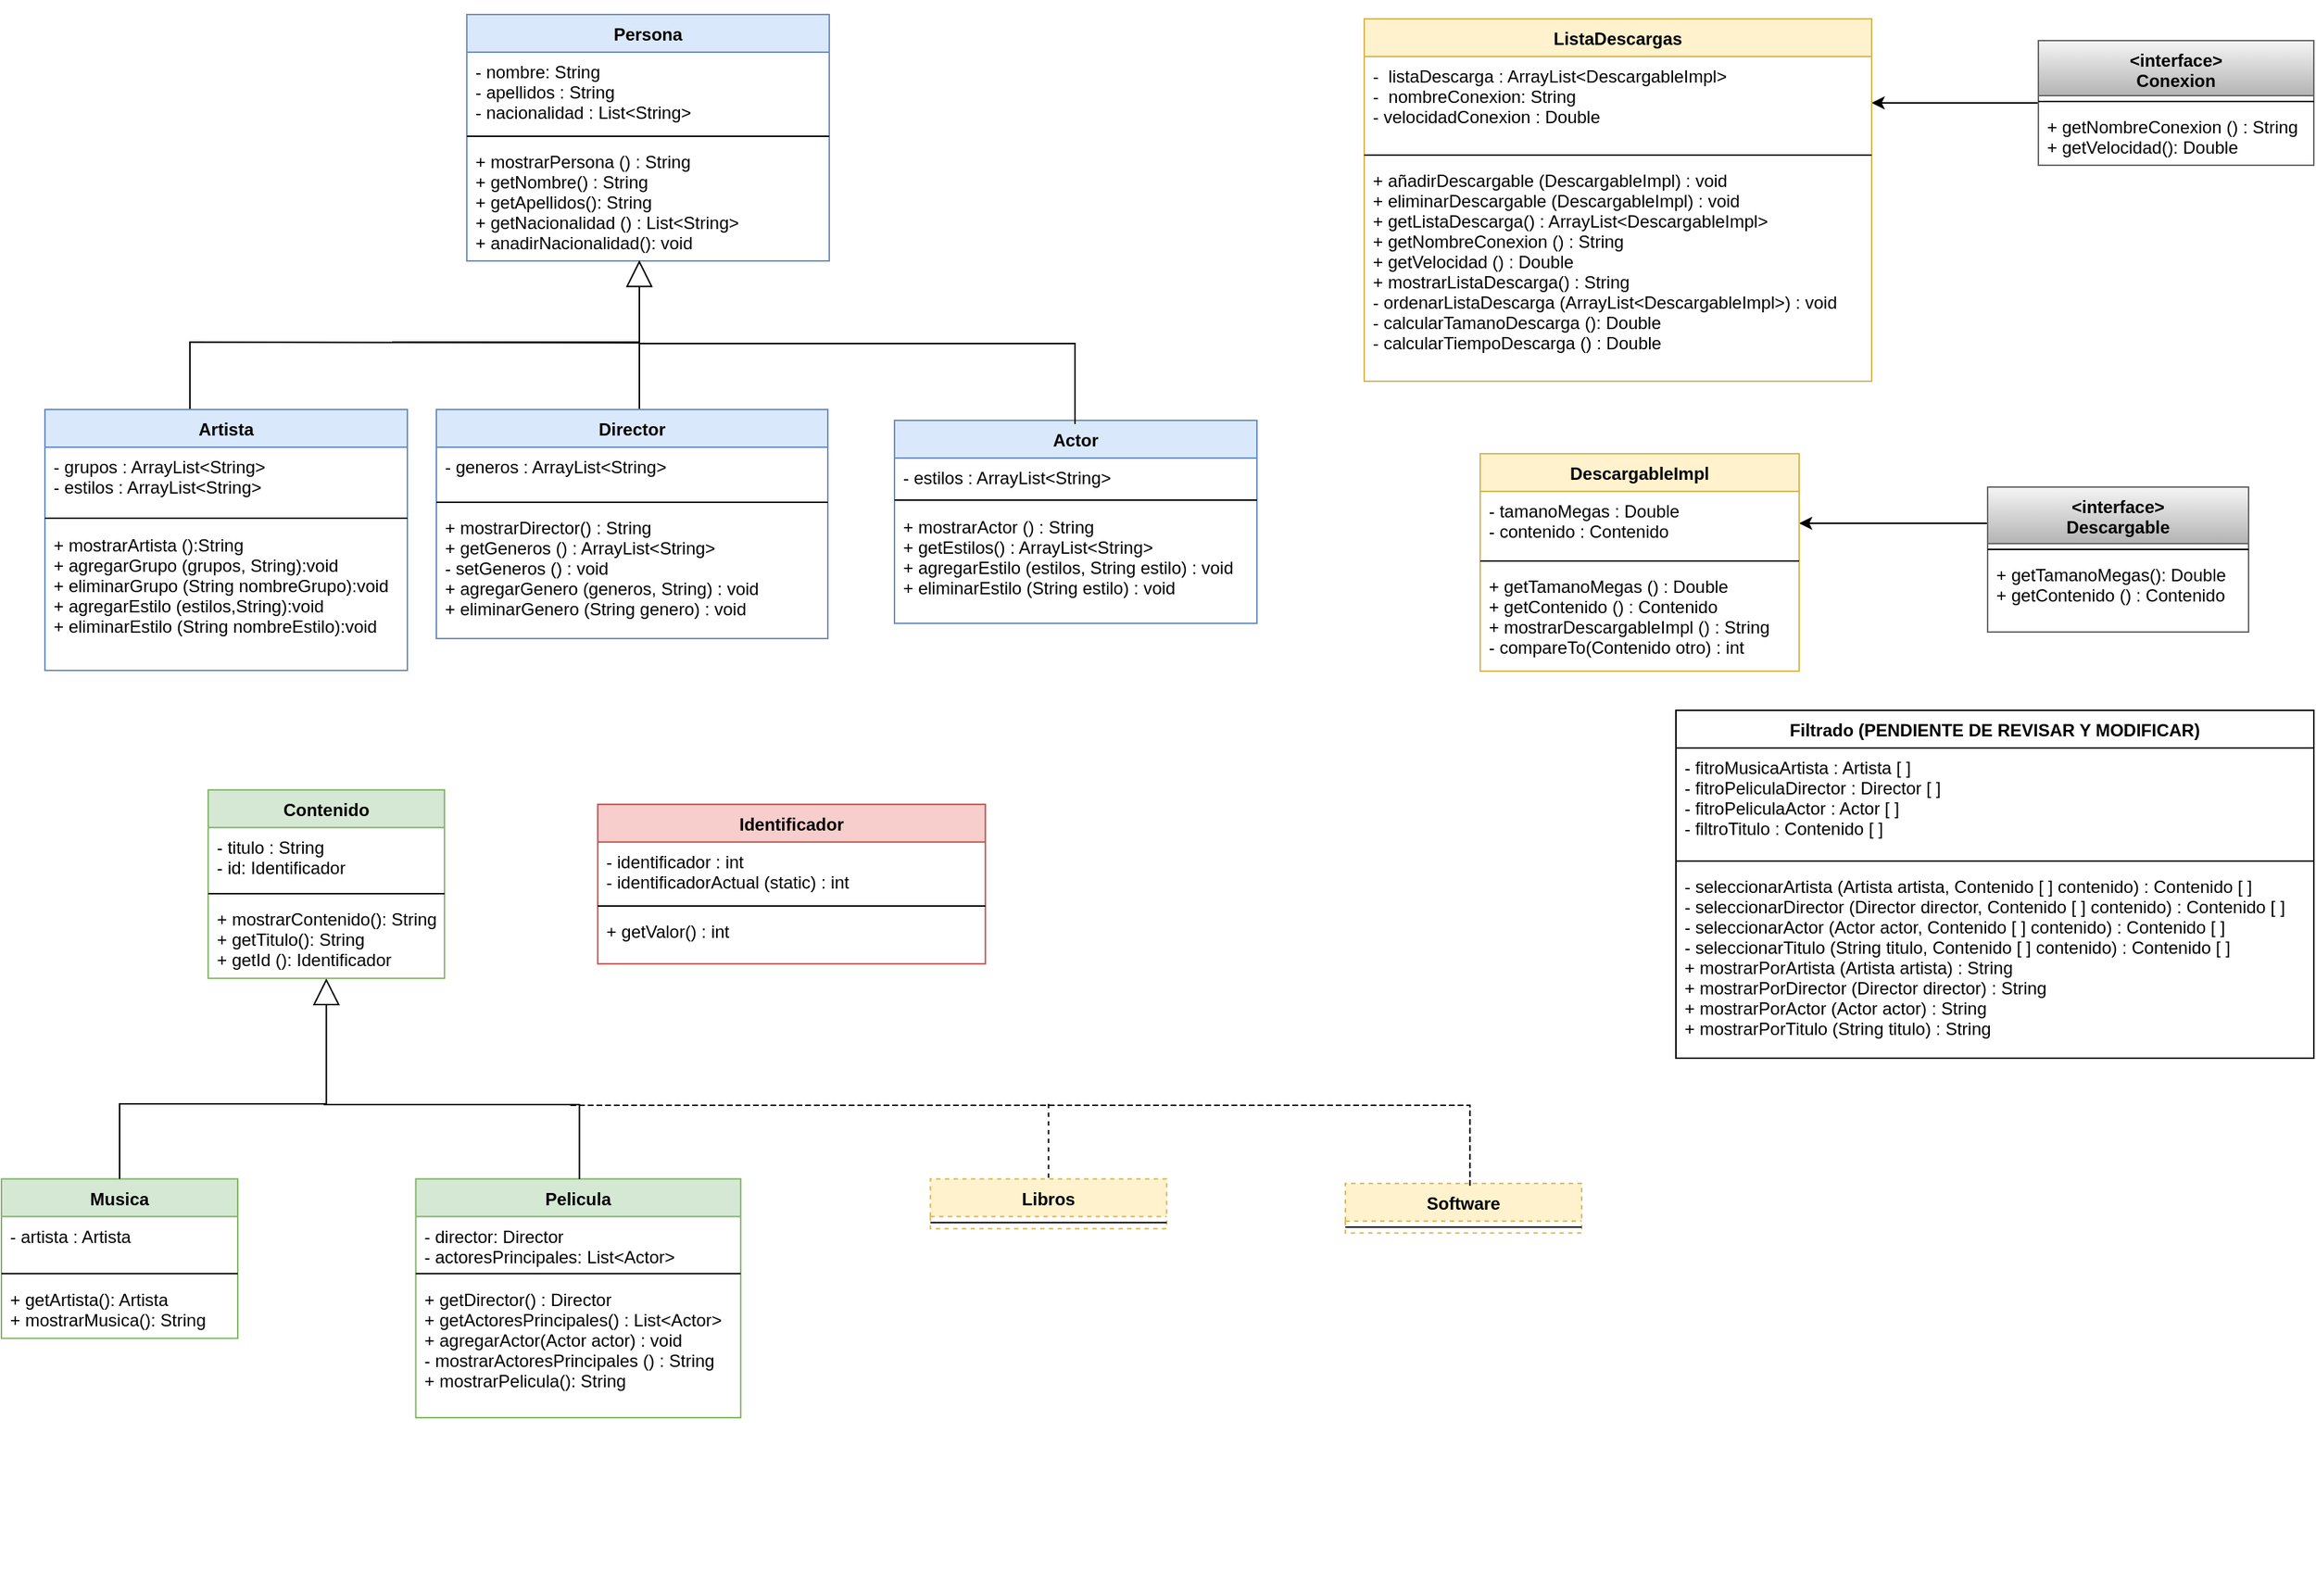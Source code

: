 <mxfile version="12.4.2" type="device" pages="1"><diagram id="hnc_wNNu6tSPbOPF8Xs1" name="Page-1"><mxGraphModel dx="2116" dy="822" grid="1" gridSize="10" guides="1" tooltips="1" connect="1" arrows="1" fold="1" page="1" pageScale="1" pageWidth="1654" pageHeight="1169" math="0" shadow="0"><root><mxCell id="0"/><mxCell id="1" parent="0"/><mxCell id="dApqKkus3tQWR-2yNMbk-8" style="edgeStyle=orthogonalEdgeStyle;rounded=0;orthogonalLoop=1;jettySize=auto;html=1;exitX=0;exitY=0.25;exitDx=0;exitDy=0;entryX=1;entryY=0.5;entryDx=0;entryDy=0;" edge="1" parent="1" source="bcrUsWR09zZNcUXQShbZ-15" target="dApqKkus3tQWR-2yNMbk-4"><mxGeometry relative="1" as="geometry"/></mxCell><mxCell id="bcrUsWR09zZNcUXQShbZ-15" value="&lt;interface&gt;&#10;Descargable" style="swimlane;fontStyle=1;align=center;verticalAlign=top;childLayout=stackLayout;horizontal=1;startSize=39;horizontalStack=0;resizeParent=1;resizeParentMax=0;resizeLast=0;collapsible=1;marginBottom=0;gradientColor=#b3b3b3;fillColor=#f5f5f5;strokeColor=#666666;" parent="1" vertex="1"><mxGeometry x="1390" y="386" width="180" height="100" as="geometry"/></mxCell><mxCell id="bcrUsWR09zZNcUXQShbZ-17" value="" style="line;strokeWidth=1;fillColor=none;align=left;verticalAlign=middle;spacingTop=-1;spacingLeft=3;spacingRight=3;rotatable=0;labelPosition=right;points=[];portConstraint=eastwest;" parent="bcrUsWR09zZNcUXQShbZ-15" vertex="1"><mxGeometry y="39" width="180" height="8" as="geometry"/></mxCell><mxCell id="bcrUsWR09zZNcUXQShbZ-18" value="+ getTamanoMegas(): Double&#10;+ getContenido () : Contenido" style="text;strokeColor=none;fillColor=none;align=left;verticalAlign=top;spacingLeft=4;spacingRight=4;overflow=hidden;rotatable=0;points=[[0,0.5],[1,0.5]];portConstraint=eastwest;" parent="bcrUsWR09zZNcUXQShbZ-15" vertex="1"><mxGeometry y="47" width="180" height="53" as="geometry"/></mxCell><mxCell id="dApqKkus3tQWR-2yNMbk-7" style="edgeStyle=orthogonalEdgeStyle;rounded=0;orthogonalLoop=1;jettySize=auto;html=1;exitX=0;exitY=0.5;exitDx=0;exitDy=0;entryX=1;entryY=0.5;entryDx=0;entryDy=0;" edge="1" parent="1" source="OziMWD22WzO4cxwjHIw_-2" target="e0SfQWG6KDgoxnMmN7Fi-4"><mxGeometry relative="1" as="geometry"/></mxCell><mxCell id="OziMWD22WzO4cxwjHIw_-2" value="&lt;interface&gt;&#10;Conexion" style="swimlane;fontStyle=1;align=center;verticalAlign=top;childLayout=stackLayout;horizontal=1;startSize=38;horizontalStack=0;resizeParent=1;resizeParentMax=0;resizeLast=0;collapsible=1;marginBottom=0;gradientColor=#b3b3b3;fillColor=#f5f5f5;strokeColor=#666666;" parent="1" vertex="1"><mxGeometry x="1425" y="78" width="190" height="86" as="geometry"/></mxCell><mxCell id="OziMWD22WzO4cxwjHIw_-4" value="" style="line;strokeWidth=1;fillColor=none;align=left;verticalAlign=middle;spacingTop=-1;spacingLeft=3;spacingRight=3;rotatable=0;labelPosition=right;points=[];portConstraint=eastwest;" parent="OziMWD22WzO4cxwjHIw_-2" vertex="1"><mxGeometry y="38" width="190" height="8" as="geometry"/></mxCell><mxCell id="OziMWD22WzO4cxwjHIw_-5" value="+ getNombreConexion () : String&#10;+ getVelocidad(): Double" style="text;strokeColor=none;fillColor=none;align=left;verticalAlign=top;spacingLeft=4;spacingRight=4;overflow=hidden;rotatable=0;points=[[0,0.5],[1,0.5]];portConstraint=eastwest;" parent="OziMWD22WzO4cxwjHIw_-2" vertex="1"><mxGeometry y="46" width="190" height="40" as="geometry"/></mxCell><mxCell id="e0SfQWG6KDgoxnMmN7Fi-3" value="ListaDescargas" style="swimlane;fontStyle=1;align=center;verticalAlign=top;childLayout=stackLayout;horizontal=1;startSize=26;horizontalStack=0;resizeParent=1;resizeParentMax=0;resizeLast=0;collapsible=1;marginBottom=0;fillColor=#fff2cc;strokeColor=#d6b656;" parent="1" vertex="1"><mxGeometry x="960" y="63" width="350" height="250" as="geometry"/></mxCell><mxCell id="e0SfQWG6KDgoxnMmN7Fi-4" value="-  listaDescarga : ArrayList&lt;DescargableImpl&gt;&#10;-  nombreConexion: String&#10;- velocidadConexion : Double" style="text;strokeColor=none;fillColor=none;align=left;verticalAlign=top;spacingLeft=4;spacingRight=4;overflow=hidden;rotatable=0;points=[[0,0.5],[1,0.5]];portConstraint=eastwest;" parent="e0SfQWG6KDgoxnMmN7Fi-3" vertex="1"><mxGeometry y="26" width="350" height="64" as="geometry"/></mxCell><mxCell id="e0SfQWG6KDgoxnMmN7Fi-5" value="" style="line;strokeWidth=1;fillColor=none;align=left;verticalAlign=middle;spacingTop=-1;spacingLeft=3;spacingRight=3;rotatable=0;labelPosition=right;points=[];portConstraint=eastwest;" parent="e0SfQWG6KDgoxnMmN7Fi-3" vertex="1"><mxGeometry y="90" width="350" height="8" as="geometry"/></mxCell><mxCell id="e0SfQWG6KDgoxnMmN7Fi-6" value="+ añadirDescargable (DescargableImpl) : void&#10;+ eliminarDescargable (DescargableImpl) : void&#10;+ getListaDescarga() : ArrayList&lt;DescargableImpl&gt;&#10;+ getNombreConexion () : String&#10;+ getVelocidad () : Double&#10;+ mostrarListaDescarga() : String&#10;- ordenarListaDescarga (ArrayList&lt;DescargableImpl&gt;) : void&#10;- calcularTamanoDescarga (): Double&#10;- calcularTiempoDescarga () : Double" style="text;strokeColor=none;fillColor=none;align=left;verticalAlign=top;spacingLeft=4;spacingRight=4;overflow=hidden;rotatable=0;points=[[0,0.5],[1,0.5]];portConstraint=eastwest;" parent="e0SfQWG6KDgoxnMmN7Fi-3" vertex="1"><mxGeometry y="98" width="350" height="152" as="geometry"/></mxCell><mxCell id="e0SfQWG6KDgoxnMmN7Fi-15" value="Filtrado (PENDIENTE DE REVISAR Y MODIFICAR)" style="swimlane;fontStyle=1;align=center;verticalAlign=top;childLayout=stackLayout;horizontal=1;startSize=26;horizontalStack=0;resizeParent=1;resizeParentMax=0;resizeLast=0;collapsible=1;marginBottom=0;" parent="1" vertex="1"><mxGeometry x="1175" y="540" width="440" height="240" as="geometry"/></mxCell><mxCell id="e0SfQWG6KDgoxnMmN7Fi-16" value="- fitroMusicaArtista : Artista [ ]&#10;- fitroPeliculaDirector : Director [ ]&#10;- fitroPeliculaActor : Actor [ ]&#10;- filtroTitulo : Contenido [ ]&#10;&#10;" style="text;strokeColor=none;fillColor=none;align=left;verticalAlign=top;spacingLeft=4;spacingRight=4;overflow=hidden;rotatable=0;points=[[0,0.5],[1,0.5]];portConstraint=eastwest;" parent="e0SfQWG6KDgoxnMmN7Fi-15" vertex="1"><mxGeometry y="26" width="440" height="74" as="geometry"/></mxCell><mxCell id="e0SfQWG6KDgoxnMmN7Fi-17" value="" style="line;strokeWidth=1;fillColor=none;align=left;verticalAlign=middle;spacingTop=-1;spacingLeft=3;spacingRight=3;rotatable=0;labelPosition=right;points=[];portConstraint=eastwest;" parent="e0SfQWG6KDgoxnMmN7Fi-15" vertex="1"><mxGeometry y="100" width="440" height="8" as="geometry"/></mxCell><mxCell id="e0SfQWG6KDgoxnMmN7Fi-18" value="- seleccionarArtista (Artista artista, Contenido [ ] contenido) : Contenido [ ]&#10;- seleccionarDirector (Director director, Contenido [ ] contenido) : Contenido [ ]&#10;- seleccionarActor (Actor actor, Contenido [ ] contenido) : Contenido [ ]&#10;- seleccionarTitulo (String titulo, Contenido [ ] contenido) : Contenido [ ]&#10;+ mostrarPorArtista (Artista artista) : String&#10;+ mostrarPorDirector (Director director) : String&#10;+ mostrarPorActor (Actor actor) : String&#10;+ mostrarPorTitulo (String titulo) : String" style="text;strokeColor=none;fillColor=none;align=left;verticalAlign=top;spacingLeft=4;spacingRight=4;overflow=hidden;rotatable=0;points=[[0,0.5],[1,0.5]];portConstraint=eastwest;" parent="e0SfQWG6KDgoxnMmN7Fi-15" vertex="1"><mxGeometry y="108" width="440" height="132" as="geometry"/></mxCell><mxCell id="QYsnX-b0fymqgkoPL1Gr-19" value="" style="group" parent="1" vertex="1" connectable="0"><mxGeometry x="150" y="50" width="790" height="482.5" as="geometry"/></mxCell><mxCell id="e0SfQWG6KDgoxnMmN7Fi-46" value="Persona" style="swimlane;fontStyle=1;align=center;verticalAlign=top;childLayout=stackLayout;horizontal=1;startSize=26;horizontalStack=0;resizeParent=1;resizeParentMax=0;resizeLast=0;collapsible=1;marginBottom=0;labelBackgroundColor=none;fillColor=#dae8fc;strokeColor=#6c8ebf;" parent="QYsnX-b0fymqgkoPL1Gr-19" vertex="1"><mxGeometry x="191" y="10" width="250" height="170" as="geometry"/></mxCell><mxCell id="e0SfQWG6KDgoxnMmN7Fi-47" value="- nombre: String&#10;- apellidos : String&#10;- nacionalidad : List&lt;String&gt;" style="text;strokeColor=none;fillColor=none;align=left;verticalAlign=top;spacingLeft=4;spacingRight=4;overflow=hidden;rotatable=0;points=[[0,0.5],[1,0.5]];portConstraint=eastwest;" parent="e0SfQWG6KDgoxnMmN7Fi-46" vertex="1"><mxGeometry y="26" width="250" height="54" as="geometry"/></mxCell><mxCell id="e0SfQWG6KDgoxnMmN7Fi-48" value="" style="line;strokeWidth=1;fillColor=none;align=left;verticalAlign=middle;spacingTop=-1;spacingLeft=3;spacingRight=3;rotatable=0;labelPosition=right;points=[];portConstraint=eastwest;" parent="e0SfQWG6KDgoxnMmN7Fi-46" vertex="1"><mxGeometry y="80" width="250" height="8" as="geometry"/></mxCell><mxCell id="e0SfQWG6KDgoxnMmN7Fi-49" value="+ mostrarPersona () : String&#10;+ getNombre() : String&#10;+ getApellidos(): String&#10;+ getNacionalidad () : List&lt;String&gt;&#10;+ anadirNacionalidad(): void&#10;" style="text;strokeColor=none;fillColor=none;align=left;verticalAlign=top;spacingLeft=4;spacingRight=4;overflow=hidden;rotatable=0;points=[[0,0.5],[1,0.5]];portConstraint=eastwest;" parent="e0SfQWG6KDgoxnMmN7Fi-46" vertex="1"><mxGeometry y="88" width="250" height="82" as="geometry"/></mxCell><mxCell id="e0SfQWG6KDgoxnMmN7Fi-41" value="Actor" style="swimlane;fontStyle=1;align=center;verticalAlign=top;childLayout=stackLayout;horizontal=1;startSize=26;horizontalStack=0;resizeParent=1;resizeParentMax=0;resizeLast=0;collapsible=1;marginBottom=0;labelBackgroundColor=none;fillColor=#dae8fc;strokeColor=#6c8ebf;" parent="QYsnX-b0fymqgkoPL1Gr-19" vertex="1"><mxGeometry x="486" y="290" width="250" height="140" as="geometry"/></mxCell><mxCell id="QYsnX-b0fymqgkoPL1Gr-14" value="- estilos : ArrayList&lt;String&gt;" style="text;strokeColor=none;fillColor=none;align=left;verticalAlign=top;spacingLeft=4;spacingRight=4;overflow=hidden;rotatable=0;points=[[0,0.5],[1,0.5]];portConstraint=eastwest;" parent="e0SfQWG6KDgoxnMmN7Fi-41" vertex="1"><mxGeometry y="26" width="250" height="24" as="geometry"/></mxCell><mxCell id="e0SfQWG6KDgoxnMmN7Fi-43" value="" style="line;strokeWidth=1;fillColor=none;align=left;verticalAlign=middle;spacingTop=-1;spacingLeft=3;spacingRight=3;rotatable=0;labelPosition=right;points=[];portConstraint=eastwest;" parent="e0SfQWG6KDgoxnMmN7Fi-41" vertex="1"><mxGeometry y="50" width="250" height="10" as="geometry"/></mxCell><mxCell id="e0SfQWG6KDgoxnMmN7Fi-44" value="+ mostrarActor () : String&#10;+ getEstilos() : ArrayList&lt;String&gt;&#10;+ agregarEstilo (estilos, String estilo) : void&#10;+ eliminarEstilo (String estilo) : void" style="text;strokeColor=none;fillColor=none;align=left;verticalAlign=top;spacingLeft=4;spacingRight=4;overflow=hidden;rotatable=0;points=[[0,0.5],[1,0.5]];portConstraint=eastwest;" parent="e0SfQWG6KDgoxnMmN7Fi-41" vertex="1"><mxGeometry y="60" width="250" height="80" as="geometry"/></mxCell><mxCell id="e0SfQWG6KDgoxnMmN7Fi-55" value="" style="group" parent="QYsnX-b0fymqgkoPL1Gr-19" vertex="1" connectable="0"><mxGeometry y="115.5" width="495" height="367" as="geometry"/></mxCell><mxCell id="e0SfQWG6KDgoxnMmN7Fi-52" value="" style="shape=partialRectangle;whiteSpace=wrap;html=1;top=0;left=0;fillColor=none;rotation=-90;" parent="e0SfQWG6KDgoxnMmN7Fi-55" vertex="1"><mxGeometry x="200" y="60.5" width="50" height="170" as="geometry"/></mxCell><mxCell id="e0SfQWG6KDgoxnMmN7Fi-53" value="" style="shape=partialRectangle;whiteSpace=wrap;html=1;top=0;left=0;fillColor=none;strokeColor=#000000;rotation=-90;" parent="e0SfQWG6KDgoxnMmN7Fi-55" vertex="1"><mxGeometry x="433" y="-1" width="55" height="300" as="geometry"/></mxCell><mxCell id="e0SfQWG6KDgoxnMmN7Fi-54" value="" style="endArrow=block;endSize=16;endFill=0;html=1;entryX=0.476;entryY=0.994;entryDx=0;entryDy=0;rounded=0;entryPerimeter=0;" parent="e0SfQWG6KDgoxnMmN7Fi-55" target="e0SfQWG6KDgoxnMmN7Fi-49" edge="1"><mxGeometry width="160" relative="1" as="geometry"><mxPoint y="170.5" as="sourcePoint"/><mxPoint x="140" y="66.5" as="targetPoint"/><Array as="points"><mxPoint y="120.5"/><mxPoint x="310" y="121"/></Array></mxGeometry></mxCell><mxCell id="e0SfQWG6KDgoxnMmN7Fi-30" value="Artista" style="swimlane;fontStyle=1;align=center;verticalAlign=top;childLayout=stackLayout;horizontal=1;startSize=26;horizontalStack=0;resizeParent=1;resizeParentMax=0;resizeLast=0;collapsible=1;marginBottom=0;labelBackgroundColor=none;fillColor=#dae8fc;strokeColor=#6c8ebf;" parent="e0SfQWG6KDgoxnMmN7Fi-55" vertex="1"><mxGeometry x="-100" y="167" width="250" height="180" as="geometry"/></mxCell><mxCell id="e0SfQWG6KDgoxnMmN7Fi-31" value="- grupos : ArrayList&lt;String&gt;&#10;- estilos : ArrayList&lt;String&gt;" style="text;strokeColor=none;fillColor=none;align=left;verticalAlign=top;spacingLeft=4;spacingRight=4;overflow=hidden;rotatable=0;points=[[0,0.5],[1,0.5]];portConstraint=eastwest;" parent="e0SfQWG6KDgoxnMmN7Fi-30" vertex="1"><mxGeometry y="26" width="250" height="44" as="geometry"/></mxCell><mxCell id="e0SfQWG6KDgoxnMmN7Fi-32" value="" style="line;strokeWidth=1;fillColor=none;align=left;verticalAlign=middle;spacingTop=-1;spacingLeft=3;spacingRight=3;rotatable=0;labelPosition=right;points=[];portConstraint=eastwest;" parent="e0SfQWG6KDgoxnMmN7Fi-30" vertex="1"><mxGeometry y="70" width="250" height="10" as="geometry"/></mxCell><mxCell id="e0SfQWG6KDgoxnMmN7Fi-33" value="+ mostrarArtista ():String&#10;+ agregarGrupo (grupos, String):void&#10;+ eliminarGrupo (String nombreGrupo):void&#10;+ agregarEstilo (estilos,String):void&#10;+ eliminarEstilo (String nombreEstilo):void" style="text;strokeColor=none;fillColor=none;align=left;verticalAlign=top;spacingLeft=4;spacingRight=4;overflow=hidden;rotatable=0;points=[[0,0.5],[1,0.5]];portConstraint=eastwest;" parent="e0SfQWG6KDgoxnMmN7Fi-30" vertex="1"><mxGeometry y="80" width="250" height="100" as="geometry"/></mxCell><mxCell id="e0SfQWG6KDgoxnMmN7Fi-36" value="Director" style="swimlane;fontStyle=1;align=center;verticalAlign=top;childLayout=stackLayout;horizontal=1;startSize=26;horizontalStack=0;resizeParent=1;resizeParentMax=0;resizeLast=0;collapsible=1;marginBottom=0;labelBackgroundColor=none;fillColor=#dae8fc;strokeColor=#6c8ebf;" parent="e0SfQWG6KDgoxnMmN7Fi-55" vertex="1"><mxGeometry x="170" y="167" width="270" height="158" as="geometry"/></mxCell><mxCell id="e0SfQWG6KDgoxnMmN7Fi-37" value="- generos : ArrayList&lt;String&gt;" style="text;strokeColor=none;fillColor=none;align=left;verticalAlign=top;spacingLeft=4;spacingRight=4;overflow=hidden;rotatable=0;points=[[0,0.5],[1,0.5]];portConstraint=eastwest;" parent="e0SfQWG6KDgoxnMmN7Fi-36" vertex="1"><mxGeometry y="26" width="270" height="34" as="geometry"/></mxCell><mxCell id="e0SfQWG6KDgoxnMmN7Fi-38" value="" style="line;strokeWidth=1;fillColor=none;align=left;verticalAlign=middle;spacingTop=-1;spacingLeft=3;spacingRight=3;rotatable=0;labelPosition=right;points=[];portConstraint=eastwest;" parent="e0SfQWG6KDgoxnMmN7Fi-36" vertex="1"><mxGeometry y="60" width="270" height="8" as="geometry"/></mxCell><mxCell id="e0SfQWG6KDgoxnMmN7Fi-39" value="+ mostrarDirector() : String&#10;+ getGeneros () : ArrayList&lt;String&gt;&#10;- setGeneros () : void&#10;+ agregarGenero (generos, String) : void&#10;+ eliminarGenero (String genero) : void" style="text;strokeColor=none;fillColor=none;align=left;verticalAlign=top;spacingLeft=4;spacingRight=4;overflow=hidden;rotatable=0;points=[[0,0.5],[1,0.5]];portConstraint=eastwest;" parent="e0SfQWG6KDgoxnMmN7Fi-36" vertex="1"><mxGeometry y="68" width="270" height="90" as="geometry"/></mxCell><mxCell id="QYsnX-b0fymqgkoPL1Gr-24" value="" style="group" parent="1" vertex="1" connectable="0"><mxGeometry x="20" y="530" width="1090" height="620" as="geometry"/></mxCell><mxCell id="bcrUsWR09zZNcUXQShbZ-5" value="Musica" style="swimlane;fontStyle=1;align=center;verticalAlign=top;childLayout=stackLayout;horizontal=1;startSize=26;horizontalStack=0;resizeParent=1;resizeParentMax=0;resizeLast=0;collapsible=1;marginBottom=0;labelBackgroundColor=none;fillColor=#D5E8D4;strokeColor=#82b366;" parent="QYsnX-b0fymqgkoPL1Gr-24" vertex="1"><mxGeometry y="333.289" width="162.991" height="110.002" as="geometry"/></mxCell><mxCell id="bcrUsWR09zZNcUXQShbZ-6" value="- artista : Artista" style="text;strokeColor=none;fillColor=none;align=left;verticalAlign=top;spacingLeft=4;spacingRight=4;overflow=hidden;rotatable=0;points=[[0,0.5],[1,0.5]];portConstraint=eastwest;" parent="bcrUsWR09zZNcUXQShbZ-5" vertex="1"><mxGeometry y="26" width="162.991" height="35.192" as="geometry"/></mxCell><mxCell id="bcrUsWR09zZNcUXQShbZ-7" value="" style="line;strokeWidth=1;fillColor=none;align=left;verticalAlign=middle;spacingTop=-1;spacingLeft=3;spacingRight=3;rotatable=0;labelPosition=right;points=[];portConstraint=eastwest;" parent="bcrUsWR09zZNcUXQShbZ-5" vertex="1"><mxGeometry y="61.192" width="162.991" height="8.28" as="geometry"/></mxCell><mxCell id="bcrUsWR09zZNcUXQShbZ-8" value="+ getArtista(): Artista&#10;+ mostrarMusica(): String" style="text;strokeColor=none;fillColor=none;align=left;verticalAlign=top;spacingLeft=4;spacingRight=4;overflow=hidden;rotatable=0;points=[[0,0.5],[1,0.5]];portConstraint=eastwest;" parent="bcrUsWR09zZNcUXQShbZ-5" vertex="1"><mxGeometry y="69.472" width="162.991" height="40.53" as="geometry"/></mxCell><mxCell id="bcrUsWR09zZNcUXQShbZ-9" value="Pelicula" style="swimlane;fontStyle=1;align=center;verticalAlign=top;childLayout=stackLayout;horizontal=1;startSize=26;horizontalStack=0;resizeParent=1;resizeParentMax=0;resizeLast=0;collapsible=1;marginBottom=0;fillColor=#D5E8D4;strokeColor=#82b366;labelBackgroundColor=none;" parent="QYsnX-b0fymqgkoPL1Gr-24" vertex="1"><mxGeometry x="285.794" y="333.289" width="224.112" height="164.698" as="geometry"/></mxCell><mxCell id="bcrUsWR09zZNcUXQShbZ-10" value="- director: Director&#10;- actoresPrincipales: List&lt;Actor&gt;&#10;" style="text;strokeColor=none;fillColor=none;align=left;verticalAlign=top;spacingLeft=4;spacingRight=4;overflow=hidden;rotatable=0;points=[[0,0.5],[1,0.5]];portConstraint=eastwest;" parent="bcrUsWR09zZNcUXQShbZ-9" vertex="1"><mxGeometry y="26" width="224.112" height="35.192" as="geometry"/></mxCell><mxCell id="bcrUsWR09zZNcUXQShbZ-11" value="" style="line;strokeWidth=1;fillColor=none;align=left;verticalAlign=middle;spacingTop=-1;spacingLeft=3;spacingRight=3;rotatable=0;labelPosition=right;points=[];portConstraint=eastwest;" parent="bcrUsWR09zZNcUXQShbZ-9" vertex="1"><mxGeometry y="61.192" width="224.112" height="8.28" as="geometry"/></mxCell><mxCell id="bcrUsWR09zZNcUXQShbZ-12" value="+ getDirector() : Director&#10;+ getActoresPrincipales() : List&lt;Actor&gt;&#10;+ agregarActor(Actor actor) : void&#10;- mostrarActoresPrincipales () : String&#10;+ mostrarPelicula(): String" style="text;strokeColor=none;fillColor=none;align=left;verticalAlign=top;spacingLeft=4;spacingRight=4;overflow=hidden;rotatable=0;points=[[0,0.5],[1,0.5]];portConstraint=eastwest;" parent="bcrUsWR09zZNcUXQShbZ-9" vertex="1"><mxGeometry y="69.472" width="224.112" height="95.225" as="geometry"/></mxCell><mxCell id="e0SfQWG6KDgoxnMmN7Fi-1" value="" style="shape=partialRectangle;whiteSpace=wrap;html=1;top=0;left=0;fillColor=none;rotation=-90;" parent="QYsnX-b0fymqgkoPL1Gr-24" vertex="1"><mxGeometry x="285.234" y="219.432" width="50.935" height="175.96" as="geometry"/></mxCell><mxCell id="e0SfQWG6KDgoxnMmN7Fi-11" value="Software" style="swimlane;fontStyle=1;align=center;verticalAlign=top;childLayout=stackLayout;horizontal=1;startSize=26;horizontalStack=0;resizeParent=1;resizeParentMax=0;resizeLast=0;collapsible=1;marginBottom=0;dashed=1;fillColor=#fff2cc;strokeColor=#d6b656;swimlaneFillColor=none;" parent="QYsnX-b0fymqgkoPL1Gr-24" vertex="1"><mxGeometry x="927.009" y="336.394" width="162.991" height="34.28" as="geometry"/></mxCell><mxCell id="e0SfQWG6KDgoxnMmN7Fi-13" value="" style="line;strokeWidth=1;fillColor=none;align=left;verticalAlign=middle;spacingTop=-1;spacingLeft=3;spacingRight=3;rotatable=0;labelPosition=right;points=[];portConstraint=eastwest;" parent="e0SfQWG6KDgoxnMmN7Fi-11" vertex="1"><mxGeometry y="26" width="162.991" height="8.28" as="geometry"/></mxCell><mxCell id="e0SfQWG6KDgoxnMmN7Fi-22" value="" style="shape=partialRectangle;whiteSpace=wrap;html=1;top=0;left=0;fillColor=none;dashed=1;strokeColor=#000000;rotation=-90;" parent="QYsnX-b0fymqgkoPL1Gr-24" vertex="1"><mxGeometry x="675.393" width="55.009" height="620.0" as="geometry"/></mxCell><mxCell id="e0SfQWG6KDgoxnMmN7Fi-24" value="" style="group" parent="QYsnX-b0fymqgkoPL1Gr-24" vertex="1" connectable="0"><mxGeometry x="640.757" y="281.536" width="162.991" height="86.945" as="geometry"/></mxCell><mxCell id="e0SfQWG6KDgoxnMmN7Fi-7" value="Libros" style="swimlane;fontStyle=1;align=center;verticalAlign=top;childLayout=stackLayout;horizontal=1;startSize=26;horizontalStack=0;resizeParent=1;resizeParentMax=0;resizeLast=0;collapsible=1;marginBottom=0;dashed=1;fillColor=#fff2cc;strokeColor=#d6b656;swimlaneFillColor=none;" parent="e0SfQWG6KDgoxnMmN7Fi-24" vertex="1"><mxGeometry y="51.753" width="162.991" height="34.28" as="geometry"/></mxCell><mxCell id="e0SfQWG6KDgoxnMmN7Fi-9" value="" style="line;strokeWidth=1;fillColor=none;align=left;verticalAlign=middle;spacingTop=-1;spacingLeft=3;spacingRight=3;rotatable=0;labelPosition=right;points=[];portConstraint=eastwest;" parent="e0SfQWG6KDgoxnMmN7Fi-7" vertex="1"><mxGeometry y="26" width="162.991" height="8.28" as="geometry"/></mxCell><mxCell id="e0SfQWG6KDgoxnMmN7Fi-23" value="" style="line;direction=south;html=1;dashed=1;verticalAlign=middle;fillColor=none;strokeWidth=1;" parent="e0SfQWG6KDgoxnMmN7Fi-24" vertex="1"><mxGeometry x="76.402" width="10.187" height="51.753" as="geometry"/></mxCell><mxCell id="bcrUsWR09zZNcUXQShbZ-13" value="" style="endArrow=block;endSize=16;endFill=0;html=1;entryX=0.5;entryY=1;entryDx=0;entryDy=0;rounded=0;" parent="QYsnX-b0fymqgkoPL1Gr-24" source="bcrUsWR09zZNcUXQShbZ-5" target="bcrUsWR09zZNcUXQShbZ-1" edge="1"><mxGeometry width="160" relative="1" as="geometry"><mxPoint x="183.364" y="509.249" as="sourcePoint"/><mxPoint x="346.355" y="509.249" as="targetPoint"/><Array as="points"><mxPoint x="81.495" y="281.536"/><mxPoint x="224.112" y="281.536"/></Array></mxGeometry></mxCell><mxCell id="bcrUsWR09zZNcUXQShbZ-1" value="Contenido" style="swimlane;fontStyle=1;align=center;verticalAlign=top;childLayout=stackLayout;horizontal=1;startSize=26;horizontalStack=0;resizeParent=1;resizeParentMax=0;resizeLast=0;collapsible=1;marginBottom=0;labelBackgroundColor=none;fillColor=#D5E8D4;strokeColor=#82b366;" parent="QYsnX-b0fymqgkoPL1Gr-24" vertex="1"><mxGeometry x="142.617" y="64.927" width="162.991" height="130.003" as="geometry"/></mxCell><mxCell id="bcrUsWR09zZNcUXQShbZ-2" value="- titulo : String&#10;- id: Identificador&#10;" style="text;strokeColor=none;fillColor=none;align=left;verticalAlign=top;spacingLeft=4;spacingRight=4;overflow=hidden;rotatable=0;points=[[0,0.5],[1,0.5]];portConstraint=eastwest;" parent="bcrUsWR09zZNcUXQShbZ-1" vertex="1"><mxGeometry y="26" width="162.991" height="41.402" as="geometry"/></mxCell><mxCell id="bcrUsWR09zZNcUXQShbZ-3" value="" style="line;strokeWidth=1;fillColor=none;align=left;verticalAlign=middle;spacingTop=-1;spacingLeft=3;spacingRight=3;rotatable=0;labelPosition=right;points=[];portConstraint=eastwest;" parent="bcrUsWR09zZNcUXQShbZ-1" vertex="1"><mxGeometry y="67.402" width="162.991" height="8.28" as="geometry"/></mxCell><mxCell id="bcrUsWR09zZNcUXQShbZ-4" value="+ mostrarContenido(): String&#10;+ getTitulo(): String&#10;+ getId (): Identificador" style="text;strokeColor=none;fillColor=none;align=left;verticalAlign=top;spacingLeft=4;spacingRight=4;overflow=hidden;rotatable=0;points=[[0,0.5],[1,0.5]];portConstraint=eastwest;" parent="bcrUsWR09zZNcUXQShbZ-1" vertex="1"><mxGeometry y="75.683" width="162.991" height="54.32" as="geometry"/></mxCell><mxCell id="e0SfQWG6KDgoxnMmN7Fi-26" value="Identificador" style="swimlane;fontStyle=1;align=center;verticalAlign=top;childLayout=stackLayout;horizontal=1;startSize=26;horizontalStack=0;resizeParent=1;resizeParentMax=0;resizeLast=0;collapsible=1;marginBottom=0;labelBackgroundColor=none;fillColor=#f8cecc;strokeColor=#b85450;" parent="QYsnX-b0fymqgkoPL1Gr-24" vertex="1"><mxGeometry x="411.31" y="74.927" width="267.383" height="110.0" as="geometry"/></mxCell><mxCell id="e0SfQWG6KDgoxnMmN7Fi-27" value="- identificador : int&#10;- identificadorActual (static) : int" style="text;strokeColor=none;fillColor=none;align=left;verticalAlign=top;spacingLeft=4;spacingRight=4;overflow=hidden;rotatable=0;points=[[0,0.5],[1,0.5]];portConstraint=eastwest;" parent="e0SfQWG6KDgoxnMmN7Fi-26" vertex="1"><mxGeometry y="26" width="267.383" height="40.067" as="geometry"/></mxCell><mxCell id="e0SfQWG6KDgoxnMmN7Fi-28" value="" style="line;strokeWidth=1;fillColor=none;align=left;verticalAlign=middle;spacingTop=-1;spacingLeft=3;spacingRight=3;rotatable=0;labelPosition=right;points=[];portConstraint=eastwest;" parent="e0SfQWG6KDgoxnMmN7Fi-26" vertex="1"><mxGeometry y="66.067" width="267.383" height="8.013" as="geometry"/></mxCell><mxCell id="e0SfQWG6KDgoxnMmN7Fi-29" value="+ getValor() : int" style="text;strokeColor=none;fillColor=none;align=left;verticalAlign=top;spacingLeft=4;spacingRight=4;overflow=hidden;rotatable=0;points=[[0,0.5],[1,0.5]];portConstraint=eastwest;" parent="e0SfQWG6KDgoxnMmN7Fi-26" vertex="1"><mxGeometry y="74.08" width="267.383" height="35.92" as="geometry"/></mxCell><mxCell id="dApqKkus3tQWR-2yNMbk-3" value="DescargableImpl" style="swimlane;fontStyle=1;align=center;verticalAlign=top;childLayout=stackLayout;horizontal=1;startSize=26;horizontalStack=0;resizeParent=1;resizeParentMax=0;resizeLast=0;collapsible=1;marginBottom=0;fillColor=#fff2cc;strokeColor=#d6b656;" vertex="1" parent="1"><mxGeometry x="1040" y="363" width="220" height="150" as="geometry"/></mxCell><mxCell id="dApqKkus3tQWR-2yNMbk-4" value="- tamanoMegas : Double&#10;- contenido : Contenido" style="text;strokeColor=none;fillColor=none;align=left;verticalAlign=top;spacingLeft=4;spacingRight=4;overflow=hidden;rotatable=0;points=[[0,0.5],[1,0.5]];portConstraint=eastwest;" vertex="1" parent="dApqKkus3tQWR-2yNMbk-3"><mxGeometry y="26" width="220" height="44" as="geometry"/></mxCell><mxCell id="dApqKkus3tQWR-2yNMbk-5" value="" style="line;strokeWidth=1;fillColor=none;align=left;verticalAlign=middle;spacingTop=-1;spacingLeft=3;spacingRight=3;rotatable=0;labelPosition=right;points=[];portConstraint=eastwest;" vertex="1" parent="dApqKkus3tQWR-2yNMbk-3"><mxGeometry y="70" width="220" height="8" as="geometry"/></mxCell><mxCell id="dApqKkus3tQWR-2yNMbk-6" value="+ getTamanoMegas () : Double&#10;+ getContenido () : Contenido&#10;+ mostrarDescargableImpl () : String&#10;- compareTo(Contenido otro) : int" style="text;strokeColor=none;fillColor=none;align=left;verticalAlign=top;spacingLeft=4;spacingRight=4;overflow=hidden;rotatable=0;points=[[0,0.5],[1,0.5]];portConstraint=eastwest;" vertex="1" parent="dApqKkus3tQWR-2yNMbk-3"><mxGeometry y="78" width="220" height="72" as="geometry"/></mxCell></root></mxGraphModel></diagram></mxfile>